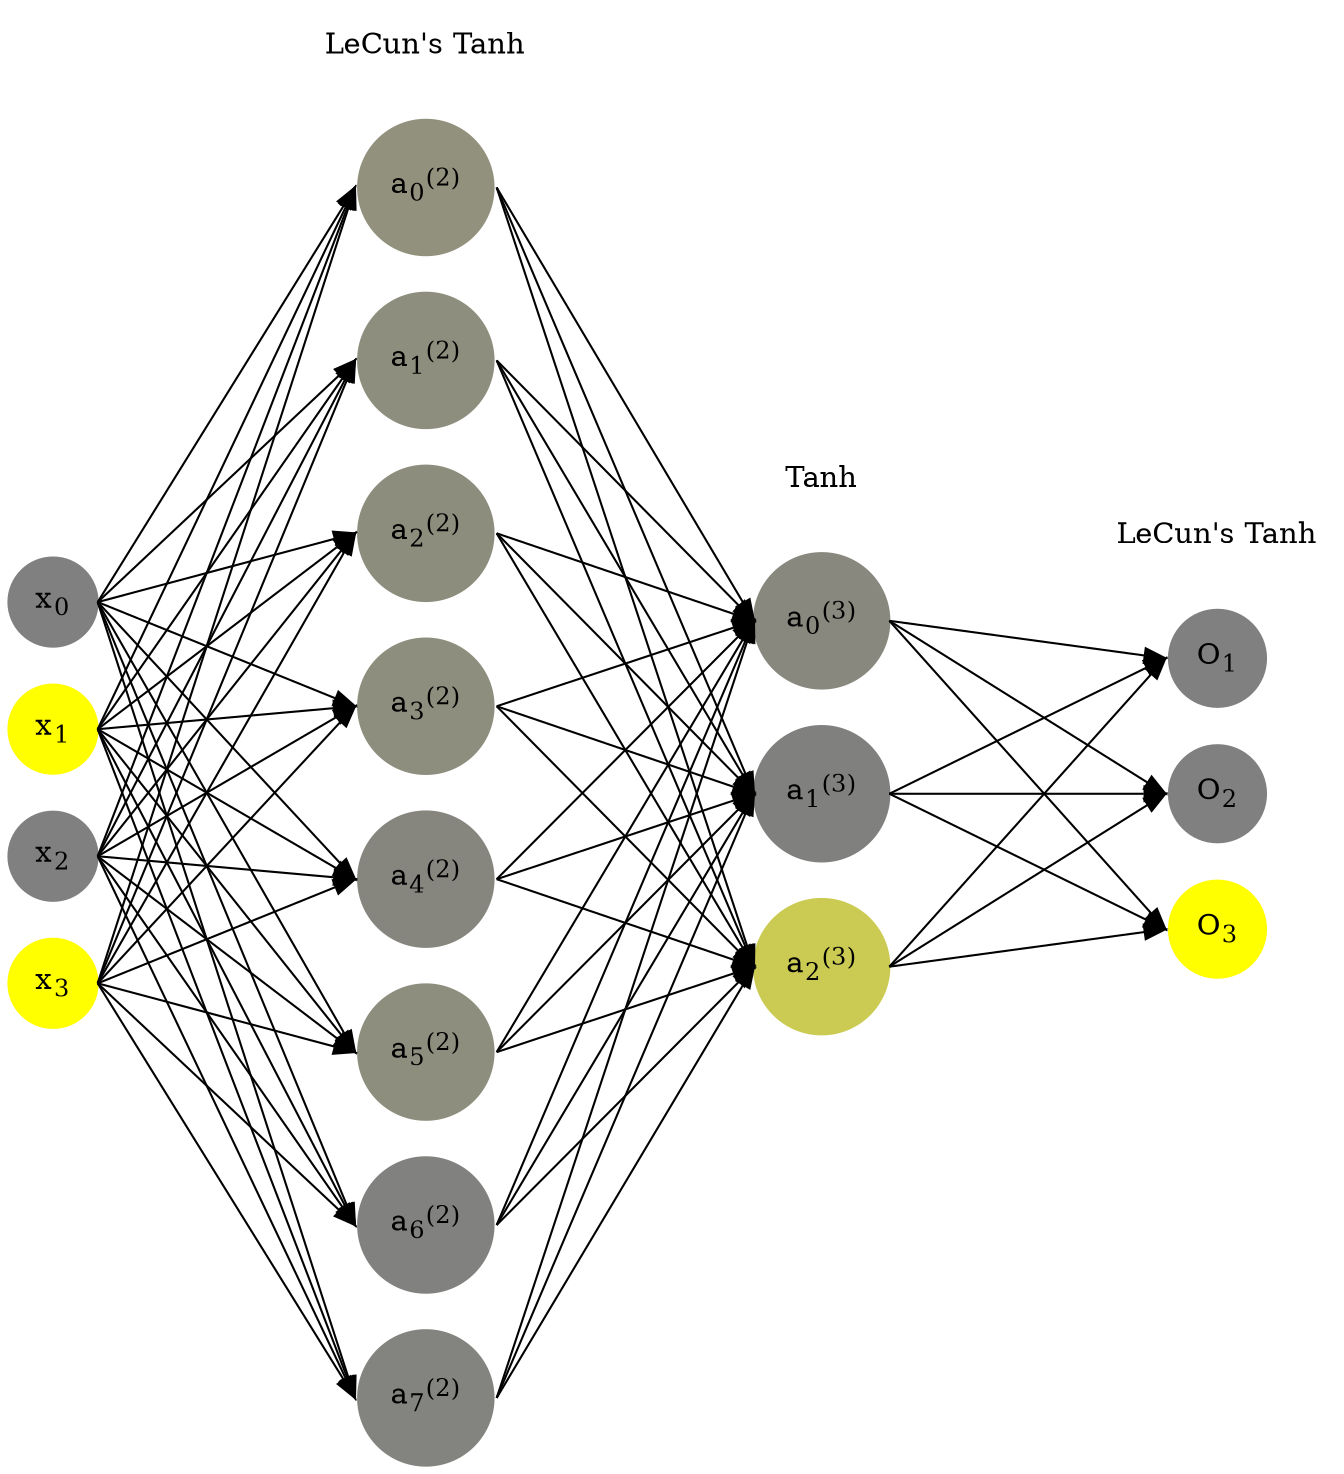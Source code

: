 digraph G {
	rankdir = LR;
	splines=false;
	edge[style=invis];
	ranksep= 1.4;
	{
	node [shape=circle, color="0.1667, 0.0, 0.5", style=filled, fillcolor="0.1667, 0.0, 0.5"];
	x0 [label=<x<sub>0</sub>>];
	}
	{
	node [shape=circle, color="0.1667, 1.0, 1.0", style=filled, fillcolor="0.1667, 1.0, 1.0"];
	x1 [label=<x<sub>1</sub>>];
	}
	{
	node [shape=circle, color="0.1667, 0.0, 0.5", style=filled, fillcolor="0.1667, 0.0, 0.5"];
	x2 [label=<x<sub>2</sub>>];
	}
	{
	node [shape=circle, color="0.1667, 1.0, 1.0", style=filled, fillcolor="0.1667, 1.0, 1.0"];
	x3 [label=<x<sub>3</sub>>];
	}
	{
	node [shape=circle, color="0.1667, 0.137684, 0.568842", style=filled, fillcolor="0.1667, 0.137684, 0.568842"];
	a02 [label=<a<sub>0</sub><sup>(2)</sup>>];
	}
	{
	node [shape=circle, color="0.1667, 0.109638, 0.554819", style=filled, fillcolor="0.1667, 0.109638, 0.554819"];
	a12 [label=<a<sub>1</sub><sup>(2)</sup>>];
	}
	{
	node [shape=circle, color="0.1667, 0.108808, 0.554404", style=filled, fillcolor="0.1667, 0.108808, 0.554404"];
	a22 [label=<a<sub>2</sub><sup>(2)</sup>>];
	}
	{
	node [shape=circle, color="0.1667, 0.116694, 0.558347", style=filled, fillcolor="0.1667, 0.116694, 0.558347"];
	a32 [label=<a<sub>3</sub><sup>(2)</sup>>];
	}
	{
	node [shape=circle, color="0.1667, 0.052741, 0.526370", style=filled, fillcolor="0.1667, 0.052741, 0.526370"];
	a42 [label=<a<sub>4</sub><sup>(2)</sup>>];
	}
	{
	node [shape=circle, color="0.1667, 0.109714, 0.554857", style=filled, fillcolor="0.1667, 0.109714, 0.554857"];
	a52 [label=<a<sub>5</sub><sup>(2)</sup>>];
	}
	{
	node [shape=circle, color="0.1667, 0.011753, 0.505877", style=filled, fillcolor="0.1667, 0.011753, 0.505877"];
	a62 [label=<a<sub>6</sub><sup>(2)</sup>>];
	}
	{
	node [shape=circle, color="0.1667, 0.030879, 0.515440", style=filled, fillcolor="0.1667, 0.030879, 0.515440"];
	a72 [label=<a<sub>7</sub><sup>(2)</sup>>];
	}
	{
	node [shape=circle, color="0.1667, 0.066368, 0.533184", style=filled, fillcolor="0.1667, 0.066368, 0.533184"];
	a03 [label=<a<sub>0</sub><sup>(3)</sup>>];
	}
	{
	node [shape=circle, color="0.1667, 0.001113, 0.500556", style=filled, fillcolor="0.1667, 0.001113, 0.500556"];
	a13 [label=<a<sub>1</sub><sup>(3)</sup>>];
	}
	{
	node [shape=circle, color="0.1667, 0.590957, 0.795479", style=filled, fillcolor="0.1667, 0.590957, 0.795479"];
	a23 [label=<a<sub>2</sub><sup>(3)</sup>>];
	}
	{
	node [shape=circle, color="0.1667, 0.0, 0.5", style=filled, fillcolor="0.1667, 0.0, 0.5"];
	O1 [label=<O<sub>1</sub>>];
	}
	{
	node [shape=circle, color="0.1667, 0.0, 0.5", style=filled, fillcolor="0.1667, 0.0, 0.5"];
	O2 [label=<O<sub>2</sub>>];
	}
	{
	node [shape=circle, color="0.1667, 1.0, 1.0", style=filled, fillcolor="0.1667, 1.0, 1.0"];
	O3 [label=<O<sub>3</sub>>];
	}
	{
	rank=same;
	x0->x1->x2->x3;
	}
	{
	rank=same;
	a02->a12->a22->a32->a42->a52->a62->a72;
	}
	{
	rank=same;
	a03->a13->a23;
	}
	{
	rank=same;
	O1->O2->O3;
	}
	l1 [shape=plaintext,label="LeCun's Tanh"];
	l1->a02;
	{rank=same; l1;a02};
	l2 [shape=plaintext,label="Tanh"];
	l2->a03;
	{rank=same; l2;a03};
	l3 [shape=plaintext,label="LeCun's Tanh"];
	l3->O1;
	{rank=same; l3;O1};
edge[style=solid, tailport=e, headport=w];
	{x0;x1;x2;x3} -> {a02;a12;a22;a32;a42;a52;a62;a72};
	{a02;a12;a22;a32;a42;a52;a62;a72} -> {a03;a13;a23};
	{a03;a13;a23} -> {O1,O2,O3};
}